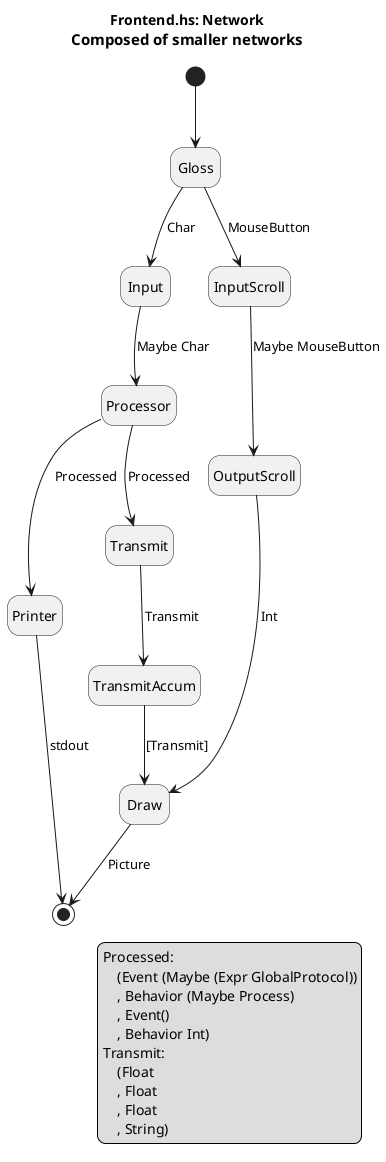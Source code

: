 @startuml

hide empty description

title Frontend.hs: Network\n<size:15>Composed of smaller networks</size>

[*] --> Gloss
Processor --> Printer: Processed

Gloss --> Input: Char
Input --> Processor: Maybe Char
Processor --> Transmit: Processed
Transmit --> TransmitAccum: Transmit
TransmitAccum --> Draw: [Transmit]

Gloss --> InputScroll: MouseButton
InputScroll --> OutputScroll: Maybe MouseButton
OutputScroll --> Draw: Int

Draw --> [*]: Picture
Printer --> [*]: stdout

legend right
    Processed:
        (Event (Maybe (Expr GlobalProtocol))
        , Behavior (Maybe Process)
        , Event()
        , Behavior Int)
    Transmit:
        (Float
        , Float
        , Float
        , String)
endlegend

@enduml
